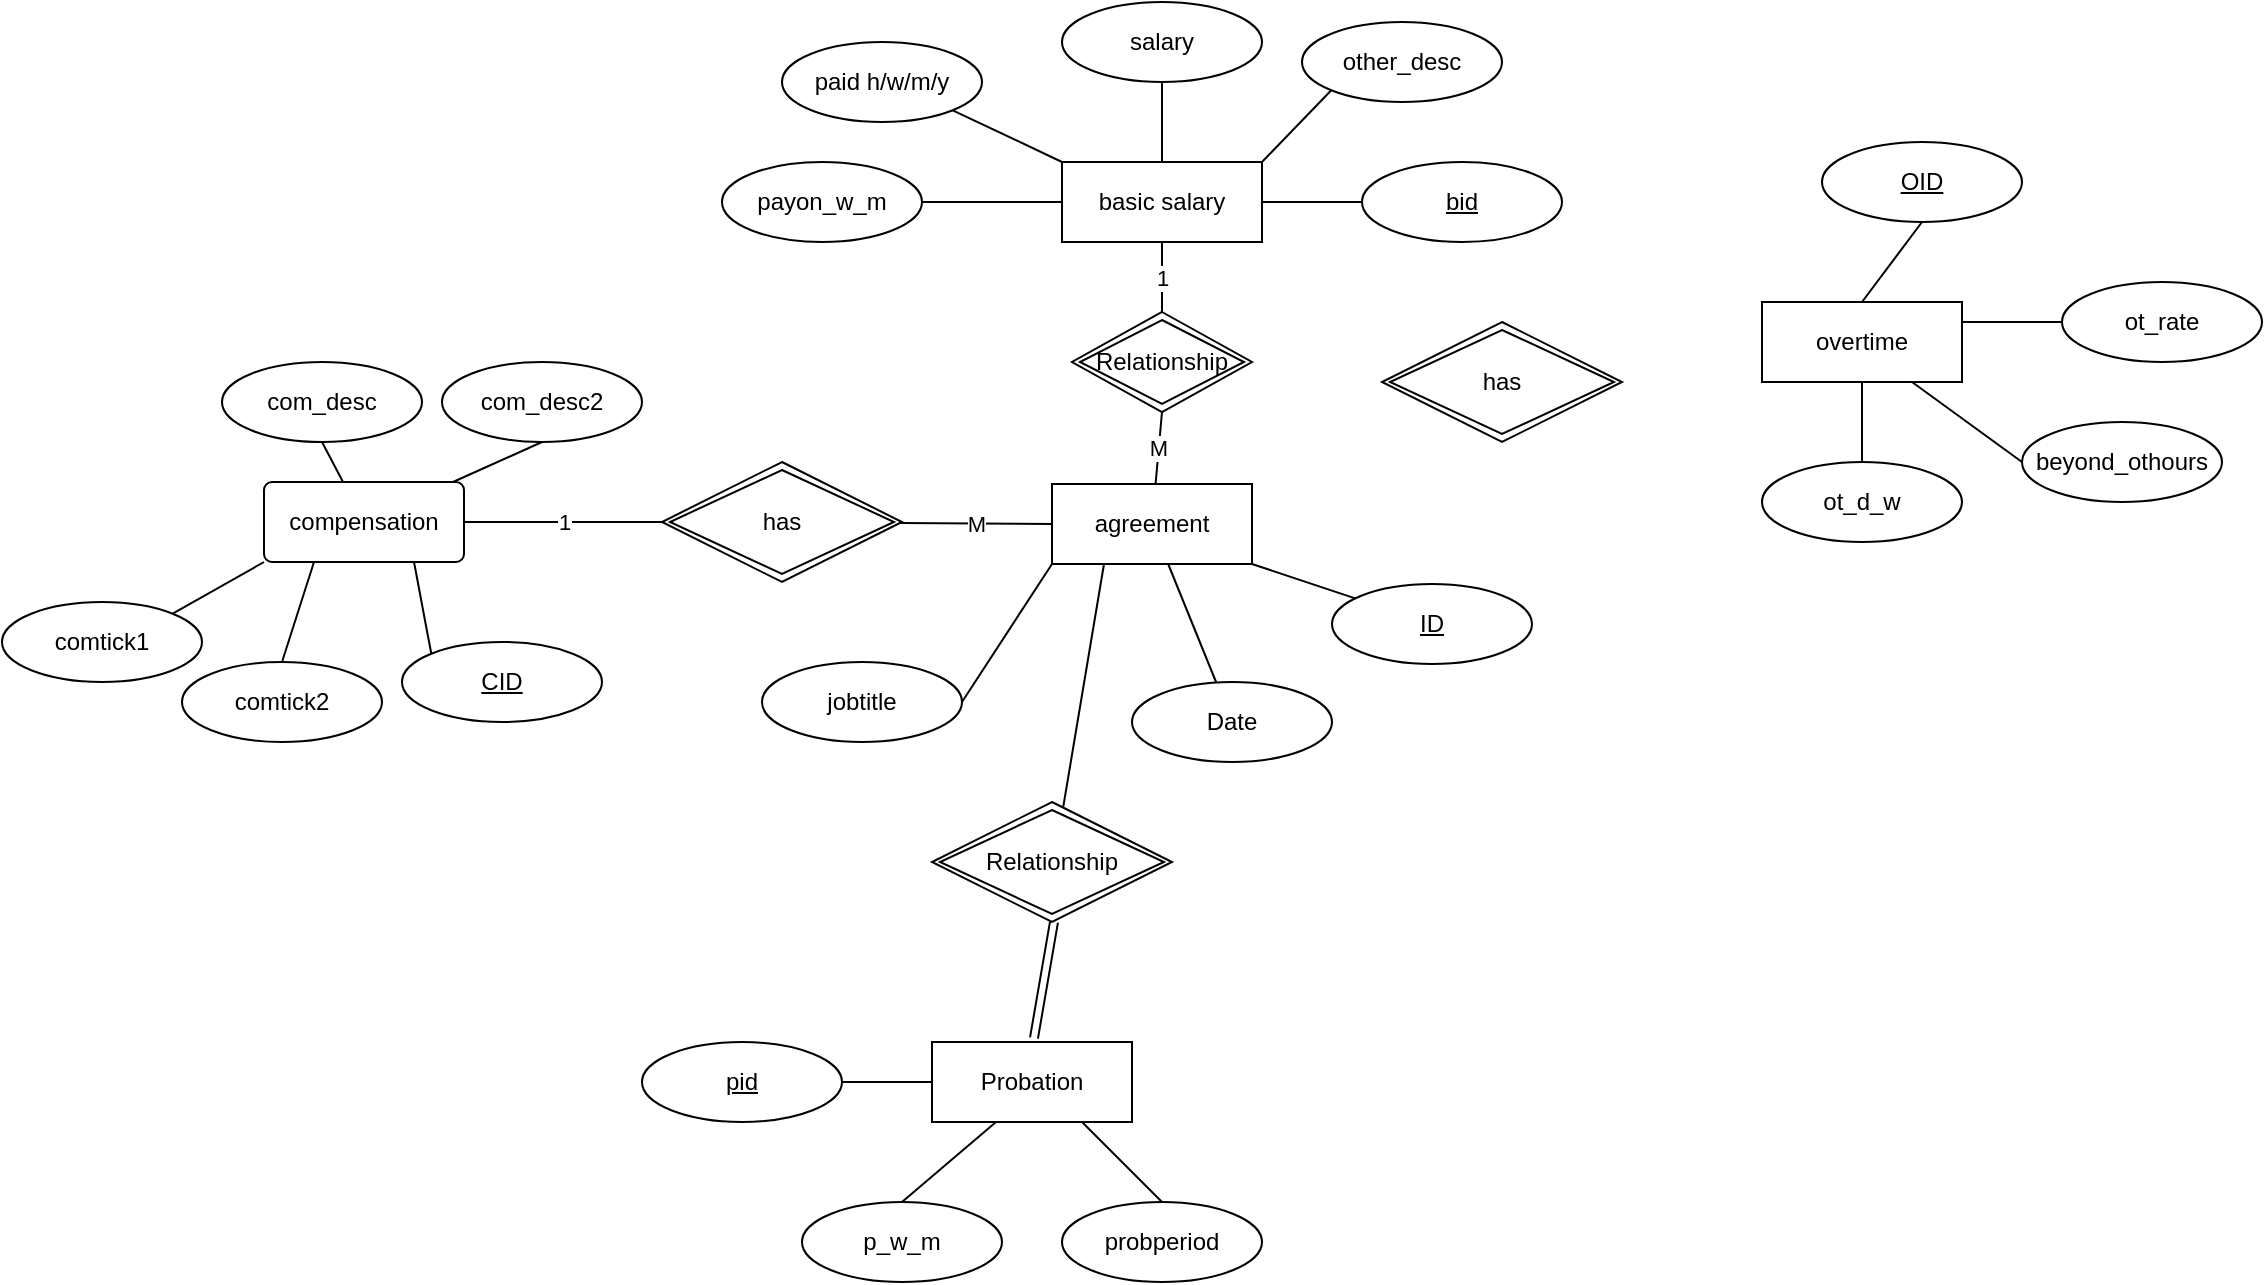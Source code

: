 <mxfile version="14.7.10" type="github">
  <diagram id="_CFLyUzvfl6bLSszlQ3U" name="Page-1">
    <mxGraphModel dx="1891" dy="953" grid="1" gridSize="10" guides="1" tooltips="1" connect="1" arrows="1" fold="1" page="1" pageScale="1" pageWidth="850" pageHeight="1100" math="0" shadow="0">
      <root>
        <mxCell id="0" />
        <mxCell id="1" parent="0" />
        <mxCell id="Nfa_XaCnbhnry5962jlV-9" style="rounded=0;orthogonalLoop=1;jettySize=auto;html=1;exitX=1;exitY=1;exitDx=0;exitDy=0;endArrow=none;endFill=0;" parent="1" source="Nfa_XaCnbhnry5962jlV-4" target="Nfa_XaCnbhnry5962jlV-8" edge="1">
          <mxGeometry relative="1" as="geometry" />
        </mxCell>
        <mxCell id="x5e2TLQxFLTN2G-URTBh-13" value="M" style="edgeStyle=none;rounded=0;orthogonalLoop=1;jettySize=auto;html=1;exitX=0;exitY=0.5;exitDx=0;exitDy=0;endArrow=none;endFill=0;" edge="1" parent="1" source="Nfa_XaCnbhnry5962jlV-4" target="x5e2TLQxFLTN2G-URTBh-12">
          <mxGeometry relative="1" as="geometry" />
        </mxCell>
        <mxCell id="x5e2TLQxFLTN2G-URTBh-17" value="" style="edgeStyle=none;rounded=0;orthogonalLoop=1;jettySize=auto;html=1;exitX=0.25;exitY=1;exitDx=0;exitDy=0;endArrow=none;endFill=0;" edge="1" parent="1">
          <mxGeometry relative="1" as="geometry">
            <mxPoint x="241" y="351" as="sourcePoint" />
            <mxPoint x="220.644" y="472.322" as="targetPoint" />
          </mxGeometry>
        </mxCell>
        <mxCell id="Nfa_XaCnbhnry5962jlV-4" value="agreement" style="whiteSpace=wrap;html=1;align=center;" parent="1" vertex="1">
          <mxGeometry x="215" y="311" width="100" height="40" as="geometry" />
        </mxCell>
        <mxCell id="x5e2TLQxFLTN2G-URTBh-28" value="1" style="edgeStyle=none;rounded=0;orthogonalLoop=1;jettySize=auto;html=1;exitX=0.5;exitY=1;exitDx=0;exitDy=0;entryX=0.5;entryY=0;entryDx=0;entryDy=0;endArrow=none;endFill=0;" edge="1" parent="1" source="Nfa_XaCnbhnry5962jlV-5" target="x5e2TLQxFLTN2G-URTBh-27">
          <mxGeometry relative="1" as="geometry" />
        </mxCell>
        <mxCell id="x5e2TLQxFLTN2G-URTBh-31" style="edgeStyle=none;rounded=0;orthogonalLoop=1;jettySize=auto;html=1;exitX=0.5;exitY=0;exitDx=0;exitDy=0;entryX=0.5;entryY=1;entryDx=0;entryDy=0;endArrow=none;endFill=0;" edge="1" parent="1" source="Nfa_XaCnbhnry5962jlV-5" target="x5e2TLQxFLTN2G-URTBh-30">
          <mxGeometry relative="1" as="geometry" />
        </mxCell>
        <mxCell id="Nfa_XaCnbhnry5962jlV-5" value="basic salary" style="whiteSpace=wrap;html=1;align=center;" parent="1" vertex="1">
          <mxGeometry x="220" y="150" width="100" height="40" as="geometry" />
        </mxCell>
        <mxCell id="Nfa_XaCnbhnry5962jlV-7" value="" style="rounded=0;orthogonalLoop=1;jettySize=auto;html=1;endArrow=none;endFill=0;" parent="1" source="Nfa_XaCnbhnry5962jlV-6" target="Nfa_XaCnbhnry5962jlV-4" edge="1">
          <mxGeometry relative="1" as="geometry" />
        </mxCell>
        <mxCell id="Nfa_XaCnbhnry5962jlV-6" value="Date" style="ellipse;whiteSpace=wrap;html=1;align=center;" parent="1" vertex="1">
          <mxGeometry x="255" y="410" width="100" height="40" as="geometry" />
        </mxCell>
        <mxCell id="Nfa_XaCnbhnry5962jlV-8" value="&lt;u&gt;ID&lt;/u&gt;" style="ellipse;whiteSpace=wrap;html=1;align=center;" parent="1" vertex="1">
          <mxGeometry x="355" y="361" width="100" height="40" as="geometry" />
        </mxCell>
        <mxCell id="Nfa_XaCnbhnry5962jlV-11" style="edgeStyle=none;rounded=0;orthogonalLoop=1;jettySize=auto;html=1;exitX=1;exitY=0.5;exitDx=0;exitDy=0;entryX=0;entryY=1;entryDx=0;entryDy=0;endArrow=none;endFill=0;" parent="1" source="Nfa_XaCnbhnry5962jlV-10" target="Nfa_XaCnbhnry5962jlV-4" edge="1">
          <mxGeometry relative="1" as="geometry" />
        </mxCell>
        <mxCell id="Nfa_XaCnbhnry5962jlV-10" value="jobtitle" style="ellipse;whiteSpace=wrap;html=1;align=center;" parent="1" vertex="1">
          <mxGeometry x="70" y="400" width="100" height="40" as="geometry" />
        </mxCell>
        <mxCell id="x5e2TLQxFLTN2G-URTBh-1" value="compensation" style="rounded=1;arcSize=10;whiteSpace=wrap;html=1;align=center;" vertex="1" parent="1">
          <mxGeometry x="-179" y="310" width="100" height="40" as="geometry" />
        </mxCell>
        <mxCell id="x5e2TLQxFLTN2G-URTBh-5" style="edgeStyle=none;rounded=0;orthogonalLoop=1;jettySize=auto;html=1;exitX=0.5;exitY=1;exitDx=0;exitDy=0;endArrow=none;endFill=0;" edge="1" parent="1" source="x5e2TLQxFLTN2G-URTBh-2" target="x5e2TLQxFLTN2G-URTBh-1">
          <mxGeometry relative="1" as="geometry" />
        </mxCell>
        <mxCell id="x5e2TLQxFLTN2G-URTBh-2" value="com_desc" style="ellipse;whiteSpace=wrap;html=1;align=center;" vertex="1" parent="1">
          <mxGeometry x="-200" y="250" width="100" height="40" as="geometry" />
        </mxCell>
        <mxCell id="x5e2TLQxFLTN2G-URTBh-4" style="edgeStyle=none;rounded=0;orthogonalLoop=1;jettySize=auto;html=1;exitX=0.5;exitY=1;exitDx=0;exitDy=0;endArrow=none;endFill=0;" edge="1" parent="1" source="x5e2TLQxFLTN2G-URTBh-3" target="x5e2TLQxFLTN2G-URTBh-1">
          <mxGeometry relative="1" as="geometry" />
        </mxCell>
        <mxCell id="x5e2TLQxFLTN2G-URTBh-3" value="com_desc2" style="ellipse;whiteSpace=wrap;html=1;align=center;" vertex="1" parent="1">
          <mxGeometry x="-90" y="250" width="100" height="40" as="geometry" />
        </mxCell>
        <mxCell id="x5e2TLQxFLTN2G-URTBh-7" style="edgeStyle=none;rounded=0;orthogonalLoop=1;jettySize=auto;html=1;exitX=0;exitY=0;exitDx=0;exitDy=0;entryX=0.75;entryY=1;entryDx=0;entryDy=0;endArrow=none;endFill=0;" edge="1" parent="1" source="x5e2TLQxFLTN2G-URTBh-6" target="x5e2TLQxFLTN2G-URTBh-1">
          <mxGeometry relative="1" as="geometry" />
        </mxCell>
        <mxCell id="x5e2TLQxFLTN2G-URTBh-6" value="&lt;u&gt;CID&lt;/u&gt;" style="ellipse;whiteSpace=wrap;html=1;align=center;" vertex="1" parent="1">
          <mxGeometry x="-110" y="390" width="100" height="40" as="geometry" />
        </mxCell>
        <mxCell id="x5e2TLQxFLTN2G-URTBh-11" style="edgeStyle=none;rounded=0;orthogonalLoop=1;jettySize=auto;html=1;exitX=0.5;exitY=0;exitDx=0;exitDy=0;endArrow=none;endFill=0;entryX=0.25;entryY=1;entryDx=0;entryDy=0;" edge="1" parent="1" source="x5e2TLQxFLTN2G-URTBh-8" target="x5e2TLQxFLTN2G-URTBh-1">
          <mxGeometry relative="1" as="geometry">
            <mxPoint x="-140" y="360" as="targetPoint" />
          </mxGeometry>
        </mxCell>
        <mxCell id="x5e2TLQxFLTN2G-URTBh-8" value="comtick2" style="ellipse;whiteSpace=wrap;html=1;align=center;" vertex="1" parent="1">
          <mxGeometry x="-220" y="400" width="100" height="40" as="geometry" />
        </mxCell>
        <mxCell id="x5e2TLQxFLTN2G-URTBh-10" style="edgeStyle=none;rounded=0;orthogonalLoop=1;jettySize=auto;html=1;exitX=1;exitY=0;exitDx=0;exitDy=0;entryX=0;entryY=1;entryDx=0;entryDy=0;endArrow=none;endFill=0;" edge="1" parent="1" source="x5e2TLQxFLTN2G-URTBh-9" target="x5e2TLQxFLTN2G-URTBh-1">
          <mxGeometry relative="1" as="geometry" />
        </mxCell>
        <mxCell id="x5e2TLQxFLTN2G-URTBh-9" value="comtick1" style="ellipse;whiteSpace=wrap;html=1;align=center;" vertex="1" parent="1">
          <mxGeometry x="-310" y="370" width="100" height="40" as="geometry" />
        </mxCell>
        <mxCell id="x5e2TLQxFLTN2G-URTBh-14" value="1" style="edgeStyle=none;rounded=0;orthogonalLoop=1;jettySize=auto;html=1;exitX=0;exitY=0.5;exitDx=0;exitDy=0;entryX=1;entryY=0.5;entryDx=0;entryDy=0;endArrow=none;endFill=0;" edge="1" parent="1" source="x5e2TLQxFLTN2G-URTBh-12" target="x5e2TLQxFLTN2G-URTBh-1">
          <mxGeometry relative="1" as="geometry" />
        </mxCell>
        <mxCell id="x5e2TLQxFLTN2G-URTBh-12" value="has" style="shape=rhombus;double=1;perimeter=rhombusPerimeter;whiteSpace=wrap;html=1;align=center;" vertex="1" parent="1">
          <mxGeometry x="20" y="300" width="120" height="60" as="geometry" />
        </mxCell>
        <mxCell id="x5e2TLQxFLTN2G-URTBh-15" value="Probation" style="whiteSpace=wrap;html=1;align=center;" vertex="1" parent="1">
          <mxGeometry x="155" y="590" width="100" height="40" as="geometry" />
        </mxCell>
        <mxCell id="x5e2TLQxFLTN2G-URTBh-18" value="" style="edgeStyle=none;rounded=0;orthogonalLoop=1;jettySize=auto;html=1;exitX=0.5;exitY=1;exitDx=0;exitDy=0;endArrow=none;endFill=0;shape=link;" edge="1" parent="1">
          <mxGeometry relative="1" as="geometry">
            <mxPoint x="216" y="530" as="sourcePoint" />
            <mxPoint x="206" y="588" as="targetPoint" />
          </mxGeometry>
        </mxCell>
        <mxCell id="x5e2TLQxFLTN2G-URTBh-16" value="Relationship" style="shape=rhombus;double=1;perimeter=rhombusPerimeter;whiteSpace=wrap;html=1;align=center;" vertex="1" parent="1">
          <mxGeometry x="155" y="470" width="120" height="60" as="geometry" />
        </mxCell>
        <mxCell id="x5e2TLQxFLTN2G-URTBh-20" style="edgeStyle=none;rounded=0;orthogonalLoop=1;jettySize=auto;html=1;exitX=1;exitY=0.5;exitDx=0;exitDy=0;entryX=0;entryY=0.5;entryDx=0;entryDy=0;endArrow=none;endFill=0;" edge="1" parent="1" source="x5e2TLQxFLTN2G-URTBh-19" target="x5e2TLQxFLTN2G-URTBh-15">
          <mxGeometry relative="1" as="geometry" />
        </mxCell>
        <mxCell id="x5e2TLQxFLTN2G-URTBh-19" value="&lt;u&gt;pid&lt;/u&gt;" style="ellipse;whiteSpace=wrap;html=1;align=center;" vertex="1" parent="1">
          <mxGeometry x="10" y="590" width="100" height="40" as="geometry" />
        </mxCell>
        <mxCell id="x5e2TLQxFLTN2G-URTBh-22" style="edgeStyle=none;rounded=0;orthogonalLoop=1;jettySize=auto;html=1;exitX=0.5;exitY=0;exitDx=0;exitDy=0;entryX=0.32;entryY=1;entryDx=0;entryDy=0;entryPerimeter=0;endArrow=none;endFill=0;" edge="1" parent="1" source="x5e2TLQxFLTN2G-URTBh-21" target="x5e2TLQxFLTN2G-URTBh-15">
          <mxGeometry relative="1" as="geometry" />
        </mxCell>
        <mxCell id="x5e2TLQxFLTN2G-URTBh-21" value="p_w_m" style="ellipse;whiteSpace=wrap;html=1;align=center;" vertex="1" parent="1">
          <mxGeometry x="90" y="670" width="100" height="40" as="geometry" />
        </mxCell>
        <mxCell id="x5e2TLQxFLTN2G-URTBh-24" style="edgeStyle=none;rounded=0;orthogonalLoop=1;jettySize=auto;html=1;exitX=0.5;exitY=0;exitDx=0;exitDy=0;entryX=0.75;entryY=1;entryDx=0;entryDy=0;endArrow=none;endFill=0;" edge="1" parent="1" source="x5e2TLQxFLTN2G-URTBh-23" target="x5e2TLQxFLTN2G-URTBh-15">
          <mxGeometry relative="1" as="geometry" />
        </mxCell>
        <mxCell id="x5e2TLQxFLTN2G-URTBh-23" value="probperiod" style="ellipse;whiteSpace=wrap;html=1;align=center;" vertex="1" parent="1">
          <mxGeometry x="220" y="670" width="100" height="40" as="geometry" />
        </mxCell>
        <mxCell id="x5e2TLQxFLTN2G-URTBh-26" style="edgeStyle=none;rounded=0;orthogonalLoop=1;jettySize=auto;html=1;exitX=0;exitY=0.5;exitDx=0;exitDy=0;entryX=1;entryY=0.5;entryDx=0;entryDy=0;endArrow=none;endFill=0;" edge="1" parent="1" source="x5e2TLQxFLTN2G-URTBh-25" target="Nfa_XaCnbhnry5962jlV-5">
          <mxGeometry relative="1" as="geometry" />
        </mxCell>
        <mxCell id="x5e2TLQxFLTN2G-URTBh-25" value="&lt;u&gt;bid&lt;/u&gt;" style="ellipse;whiteSpace=wrap;html=1;align=center;" vertex="1" parent="1">
          <mxGeometry x="370" y="150" width="100" height="40" as="geometry" />
        </mxCell>
        <mxCell id="x5e2TLQxFLTN2G-URTBh-29" value="M" style="edgeStyle=none;rounded=0;orthogonalLoop=1;jettySize=auto;html=1;exitX=0.5;exitY=1;exitDx=0;exitDy=0;endArrow=none;endFill=0;" edge="1" parent="1" source="x5e2TLQxFLTN2G-URTBh-27" target="Nfa_XaCnbhnry5962jlV-4">
          <mxGeometry relative="1" as="geometry" />
        </mxCell>
        <mxCell id="x5e2TLQxFLTN2G-URTBh-27" value="Relationship" style="shape=rhombus;double=1;perimeter=rhombusPerimeter;whiteSpace=wrap;html=1;align=center;" vertex="1" parent="1">
          <mxGeometry x="225" y="225" width="90" height="50" as="geometry" />
        </mxCell>
        <mxCell id="x5e2TLQxFLTN2G-URTBh-30" value="salary" style="ellipse;whiteSpace=wrap;html=1;align=center;" vertex="1" parent="1">
          <mxGeometry x="220" y="70" width="100" height="40" as="geometry" />
        </mxCell>
        <mxCell id="x5e2TLQxFLTN2G-URTBh-33" style="edgeStyle=none;rounded=0;orthogonalLoop=1;jettySize=auto;html=1;exitX=1;exitY=1;exitDx=0;exitDy=0;entryX=0;entryY=0;entryDx=0;entryDy=0;endArrow=none;endFill=0;" edge="1" parent="1" source="x5e2TLQxFLTN2G-URTBh-32" target="Nfa_XaCnbhnry5962jlV-5">
          <mxGeometry relative="1" as="geometry" />
        </mxCell>
        <mxCell id="x5e2TLQxFLTN2G-URTBh-32" value="paid h/w/m/y" style="ellipse;whiteSpace=wrap;html=1;align=center;" vertex="1" parent="1">
          <mxGeometry x="80" y="90" width="100" height="40" as="geometry" />
        </mxCell>
        <mxCell id="x5e2TLQxFLTN2G-URTBh-35" style="edgeStyle=none;rounded=0;orthogonalLoop=1;jettySize=auto;html=1;exitX=1;exitY=0.5;exitDx=0;exitDy=0;endArrow=none;endFill=0;" edge="1" parent="1" source="x5e2TLQxFLTN2G-URTBh-34" target="Nfa_XaCnbhnry5962jlV-5">
          <mxGeometry relative="1" as="geometry" />
        </mxCell>
        <mxCell id="x5e2TLQxFLTN2G-URTBh-34" value="payon_w_m" style="ellipse;whiteSpace=wrap;html=1;align=center;" vertex="1" parent="1">
          <mxGeometry x="50" y="150" width="100" height="40" as="geometry" />
        </mxCell>
        <mxCell id="x5e2TLQxFLTN2G-URTBh-37" style="edgeStyle=none;rounded=0;orthogonalLoop=1;jettySize=auto;html=1;exitX=0;exitY=1;exitDx=0;exitDy=0;entryX=1;entryY=0;entryDx=0;entryDy=0;endArrow=none;endFill=0;" edge="1" parent="1" source="x5e2TLQxFLTN2G-URTBh-36" target="Nfa_XaCnbhnry5962jlV-5">
          <mxGeometry relative="1" as="geometry" />
        </mxCell>
        <mxCell id="x5e2TLQxFLTN2G-URTBh-36" value="other_desc" style="ellipse;whiteSpace=wrap;html=1;align=center;" vertex="1" parent="1">
          <mxGeometry x="340" y="80" width="100" height="40" as="geometry" />
        </mxCell>
        <mxCell id="xEmpiAdPmZ59cW2vWve8-9" style="edgeStyle=none;rounded=0;orthogonalLoop=1;jettySize=auto;html=1;exitX=0.5;exitY=1;exitDx=0;exitDy=0;entryX=0.5;entryY=0;entryDx=0;entryDy=0;endArrow=none;endFill=0;" edge="1" parent="1" source="xEmpiAdPmZ59cW2vWve8-1" target="xEmpiAdPmZ59cW2vWve8-8">
          <mxGeometry relative="1" as="geometry" />
        </mxCell>
        <mxCell id="xEmpiAdPmZ59cW2vWve8-1" value="overtime" style="whiteSpace=wrap;html=1;align=center;" vertex="1" parent="1">
          <mxGeometry x="570" y="220" width="100" height="40" as="geometry" />
        </mxCell>
        <mxCell id="xEmpiAdPmZ59cW2vWve8-4" style="edgeStyle=none;rounded=0;orthogonalLoop=1;jettySize=auto;html=1;exitX=0.5;exitY=1;exitDx=0;exitDy=0;entryX=0.5;entryY=0;entryDx=0;entryDy=0;endArrow=none;endFill=0;" edge="1" parent="1" source="xEmpiAdPmZ59cW2vWve8-2" target="xEmpiAdPmZ59cW2vWve8-1">
          <mxGeometry relative="1" as="geometry" />
        </mxCell>
        <mxCell id="xEmpiAdPmZ59cW2vWve8-2" value="&lt;u&gt;OID&lt;/u&gt;" style="ellipse;whiteSpace=wrap;html=1;align=center;" vertex="1" parent="1">
          <mxGeometry x="600" y="140" width="100" height="40" as="geometry" />
        </mxCell>
        <mxCell id="xEmpiAdPmZ59cW2vWve8-5" style="edgeStyle=none;rounded=0;orthogonalLoop=1;jettySize=auto;html=1;exitX=0;exitY=0.5;exitDx=0;exitDy=0;entryX=1;entryY=0.25;entryDx=0;entryDy=0;endArrow=none;endFill=0;" edge="1" parent="1" source="xEmpiAdPmZ59cW2vWve8-3" target="xEmpiAdPmZ59cW2vWve8-1">
          <mxGeometry relative="1" as="geometry" />
        </mxCell>
        <mxCell id="xEmpiAdPmZ59cW2vWve8-3" value="ot_rate" style="ellipse;whiteSpace=wrap;html=1;align=center;" vertex="1" parent="1">
          <mxGeometry x="720" y="210" width="100" height="40" as="geometry" />
        </mxCell>
        <mxCell id="xEmpiAdPmZ59cW2vWve8-7" style="edgeStyle=none;rounded=0;orthogonalLoop=1;jettySize=auto;html=1;exitX=0;exitY=0.5;exitDx=0;exitDy=0;entryX=0.75;entryY=1;entryDx=0;entryDy=0;endArrow=none;endFill=0;" edge="1" parent="1" source="xEmpiAdPmZ59cW2vWve8-6" target="xEmpiAdPmZ59cW2vWve8-1">
          <mxGeometry relative="1" as="geometry" />
        </mxCell>
        <mxCell id="xEmpiAdPmZ59cW2vWve8-6" value="beyond_othours" style="ellipse;whiteSpace=wrap;html=1;align=center;" vertex="1" parent="1">
          <mxGeometry x="700" y="280" width="100" height="40" as="geometry" />
        </mxCell>
        <mxCell id="xEmpiAdPmZ59cW2vWve8-8" value="ot_d_w" style="ellipse;whiteSpace=wrap;html=1;align=center;" vertex="1" parent="1">
          <mxGeometry x="570" y="300" width="100" height="40" as="geometry" />
        </mxCell>
        <mxCell id="xEmpiAdPmZ59cW2vWve8-10" value="has" style="shape=rhombus;double=1;perimeter=rhombusPerimeter;whiteSpace=wrap;html=1;align=center;" vertex="1" parent="1">
          <mxGeometry x="380" y="230" width="120" height="60" as="geometry" />
        </mxCell>
      </root>
    </mxGraphModel>
  </diagram>
</mxfile>
